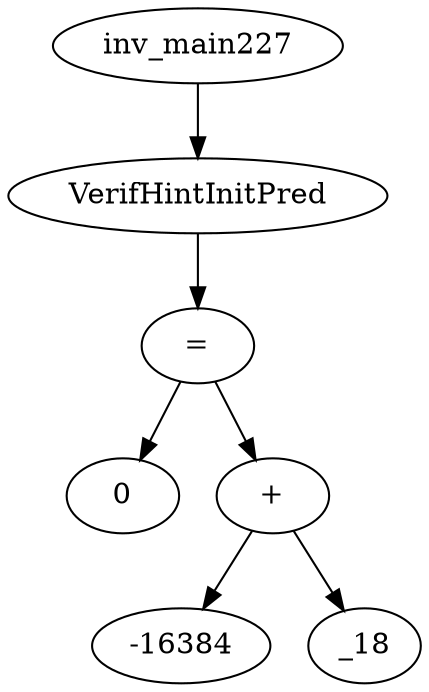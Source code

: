 digraph dag {
0 [label="inv_main227"];
1 [label="VerifHintInitPred"];
2 [label="="];
3 [label="0"];
4 [label="+"];
5 [label="-16384"];
6 [label="_18"];
0->1
1->2
2->4
2 -> 3
4->6
4 -> 5
}
